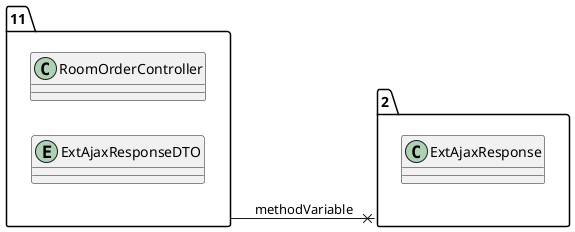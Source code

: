 @startuml 
allow_mixing
left to right direction
package "11"{
class RoomOrderController
entity ExtAjaxResponseDTO

}
package "2"{
class ExtAjaxResponse

}
"11" --x "2":methodVariable
@enduml